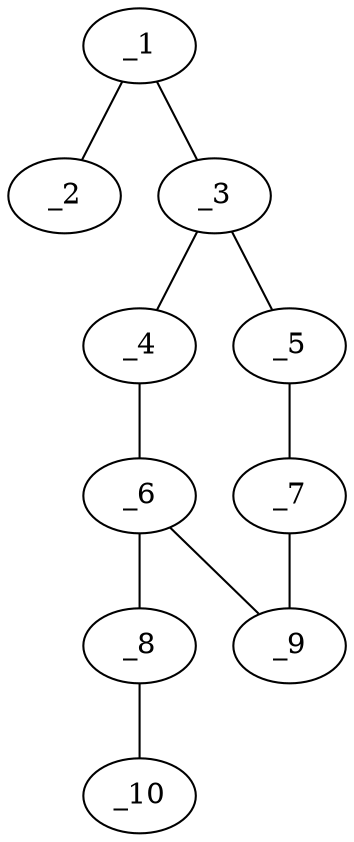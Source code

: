 graph molid43285 {
	_1	 [charge=0,
		chem=5,
		symbol="S  ",
		x="3.7321",
		y="1.75"];
	_2	 [charge=0,
		chem=1,
		symbol="C  ",
		x="4.5981",
		y="2.25"];
	_1 -- _2	 [valence=1];
	_3	 [charge=0,
		chem=1,
		symbol="C  ",
		x="3.7321",
		y="0.75"];
	_1 -- _3	 [valence=1];
	_4	 [charge=0,
		chem=1,
		symbol="C  ",
		x="2.866",
		y="0.25"];
	_3 -- _4	 [valence=2];
	_5	 [charge=0,
		chem=4,
		symbol="N  ",
		x="4.5981",
		y="0.25"];
	_3 -- _5	 [valence=1];
	_6	 [charge=0,
		chem=1,
		symbol="C  ",
		x="2.866",
		y="-0.75"];
	_4 -- _6	 [valence=1];
	_7	 [charge=0,
		chem=1,
		symbol="C  ",
		x="4.5981",
		y="-0.75"];
	_5 -- _7	 [valence=2];
	_8	 [charge=0,
		chem=5,
		symbol="S  ",
		x=2,
		y="-1.25"];
	_6 -- _8	 [valence=1];
	_9	 [charge=0,
		chem=4,
		symbol="N  ",
		x="3.7321",
		y="-1.25"];
	_6 -- _9	 [valence=2];
	_7 -- _9	 [valence=1];
	_10	 [charge=0,
		chem=1,
		symbol="C  ",
		x=2,
		y="-2.25"];
	_8 -- _10	 [valence=1];
}
